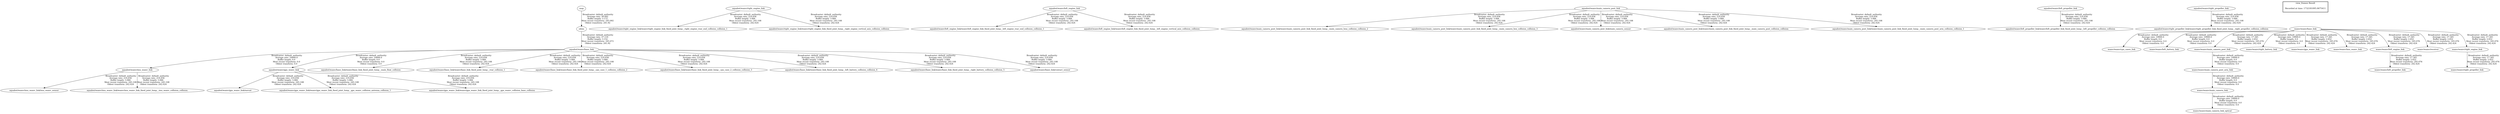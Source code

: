 digraph G {
"odom" -> "aquabot/wamv/base_link"[label=" Broadcaster: default_authority\nAverage rate: 37.119\nBuffer length: 3.152\nMost recent transform: 245.072\nOldest transform: 241.92\n"];
"map" -> "odom"[label=" Broadcaster: default_authority\nAverage rate: 39.092\nBuffer length: 3.172\nMost recent transform: 245.092\nOldest transform: 241.92\n"];
"aquabot/wamv/base_link" -> "aquabot/wamv/imu_wamv_link"[label=" Broadcaster: default_authority\nAverage rate: 10000.0\nBuffer length: 0.0\nMost recent transform: 0.0\nOldest transform: 0.0\n"];
"aquabot/wamv/right_engine_link" -> "aquabot/wamv/right_engine_link/wamv/right_engine_link_fixed_joint_lump__right_engine_rear_end_collision_collision_1"[label=" Broadcaster: default_authority\nAverage rate: 214.656\nBuffer length: 3.084\nMost recent transform: 245.108\nOldest transform: 242.024\n"];
"aquabot/wamv/right_engine_link" -> "aquabot/wamv/right_engine_link/wamv/right_engine_link_fixed_joint_lump__right_engine_vertical_axis_collision_collision"[label=" Broadcaster: default_authority\nAverage rate: 214.656\nBuffer length: 3.084\nMost recent transform: 245.108\nOldest transform: 242.024\n"];
"aquabot/wamv/left_engine_link" -> "aquabot/wamv/left_engine_link/wamv/left_engine_link_fixed_joint_lump__left_engine_rear_end_collision_collision_1"[label=" Broadcaster: default_authority\nAverage rate: 214.656\nBuffer length: 3.084\nMost recent transform: 245.108\nOldest transform: 242.024\n"];
"aquabot/wamv/left_engine_link" -> "aquabot/wamv/left_engine_link/wamv/left_engine_link_fixed_joint_lump__left_engine_vertical_axis_collision_collision"[label=" Broadcaster: default_authority\nAverage rate: 214.656\nBuffer length: 3.084\nMost recent transform: 245.108\nOldest transform: 242.024\n"];
"aquabot/wamv/imu_wamv_link" -> "aquabot/wamv/imu_wamv_link/imu_wamv_sensor"[label=" Broadcaster: default_authority\nAverage rate: 214.656\nBuffer length: 3.084\nMost recent transform: 245.108\nOldest transform: 242.024\n"];
"aquabot/wamv/imu_wamv_link" -> "aquabot/wamv/imu_wamv_link/wamv/imu_wamv_link_fixed_joint_lump__imu_wamv_collision_collision"[label=" Broadcaster: default_authority\nAverage rate: 214.656\nBuffer length: 3.084\nMost recent transform: 245.108\nOldest transform: 242.024\n"];
"aquabot/wamv/gps_wamv_link" -> "aquabot/wamv/gps_wamv_link/navsat"[label=" Broadcaster: default_authority\nAverage rate: 214.656\nBuffer length: 3.084\nMost recent transform: 245.108\nOldest transform: 242.024\n"];
"aquabot/wamv/base_link" -> "aquabot/wamv/gps_wamv_link"[label=" Broadcaster: default_authority\nAverage rate: 10000.0\nBuffer length: 0.0\nMost recent transform: 0.0\nOldest transform: 0.0\n"];
"aquabot/wamv/gps_wamv_link" -> "aquabot/wamv/gps_wamv_link/wamv/gps_wamv_link_fixed_joint_lump__gps_wamv_collision_antenna_collision_1"[label=" Broadcaster: default_authority\nAverage rate: 214.656\nBuffer length: 3.084\nMost recent transform: 245.108\nOldest transform: 242.024\n"];
"aquabot/wamv/base_link" -> "aquabot/wamv/base_link/wamv/base_link_fixed_joint_lump__main_float_collision"[label=" Broadcaster: default_authority\nAverage rate: 214.656\nBuffer length: 3.084\nMost recent transform: 245.108\nOldest transform: 242.024\n"];
"aquabot/wamv/main_camera_post_link" -> "aquabot/wamv/main_camera_post_link/wamv/main_camera_post_link_fixed_joint_lump__main_camera_lens_collision_collision_2"[label=" Broadcaster: default_authority\nAverage rate: 214.656\nBuffer length: 3.084\nMost recent transform: 245.108\nOldest transform: 242.024\n"];
"aquabot/wamv/base_link" -> "aquabot/wamv/base_link/wamv/base_link_fixed_joint_lump__rear_collision_1"[label=" Broadcaster: default_authority\nAverage rate: 214.656\nBuffer length: 3.084\nMost recent transform: 245.108\nOldest transform: 242.024\n"];
"aquabot/wamv/main_camera_post_link" -> "aquabot/wamv/main_camera_post_link/wamv/main_camera_post_link_fixed_joint_lump__main_camera_box_collision_collision_3"[label=" Broadcaster: default_authority\nAverage rate: 214.656\nBuffer length: 3.084\nMost recent transform: 245.108\nOldest transform: 242.024\n"];
"aquabot/wamv/left_propeller_link" -> "aquabot/wamv/left_propeller_link/wamv/left_propeller_link_fixed_joint_lump__left_propeller_collision_collision"[label=" Broadcaster: default_authority\nAverage rate: 214.656\nBuffer length: 3.084\nMost recent transform: 245.108\nOldest transform: 242.024\n"];
"aquabot/wamv/base_link" -> "aquabot/wamv/base_link/wamv/base_link_fixed_joint_lump__cpu_case_1_collision_collision_2"[label=" Broadcaster: default_authority\nAverage rate: 214.656\nBuffer length: 3.084\nMost recent transform: 245.108\nOldest transform: 242.024\n"];
"aquabot/wamv/main_camera_post_link" -> "aquabot/wamv/main_camera_post_link/main_camera_sensor"[label=" Broadcaster: default_authority\nAverage rate: 214.656\nBuffer length: 3.084\nMost recent transform: 245.108\nOldest transform: 242.024\n"];
"aquabot/wamv/base_link" -> "aquabot/wamv/base_link/wamv/base_link_fixed_joint_lump__cpu_case_2_collision_collision_3"[label=" Broadcaster: default_authority\nAverage rate: 214.656\nBuffer length: 3.084\nMost recent transform: 245.108\nOldest transform: 242.024\n"];
"aquabot/wamv/base_link" -> "aquabot/wamv/base_link/wamv/base_link_fixed_joint_lump__left_battery_collision_collision_4"[label=" Broadcaster: default_authority\nAverage rate: 214.656\nBuffer length: 3.084\nMost recent transform: 245.108\nOldest transform: 242.024\n"];
"aquabot/wamv/base_link" -> "aquabot/wamv/base_link/wamv/base_link_fixed_joint_lump__right_battery_collision_collision_5"[label=" Broadcaster: default_authority\nAverage rate: 214.656\nBuffer length: 3.084\nMost recent transform: 245.108\nOldest transform: 242.024\n"];
"aquabot/wamv/gps_wamv_link" -> "aquabot/wamv/gps_wamv_link/wamv/gps_wamv_link_fixed_joint_lump__gps_wamv_collision_base_collision"[label=" Broadcaster: default_authority\nAverage rate: 214.656\nBuffer length: 3.084\nMost recent transform: 245.108\nOldest transform: 242.024\n"];
"aquabot/wamv/base_link" -> "aquabot/wamv/base_link/contact_sensor"[label=" Broadcaster: default_authority\nAverage rate: 214.656\nBuffer length: 3.084\nMost recent transform: 245.108\nOldest transform: 242.024\n"];
"aquabot/wamv/right_propeller_link" -> "aquabot/wamv/right_propeller_link/wamv/right_propeller_link_fixed_joint_lump__right_propeller_collision_collision"[label=" Broadcaster: default_authority\nAverage rate: 214.656\nBuffer length: 3.084\nMost recent transform: 245.108\nOldest transform: 242.024\n"];
"aquabot/wamv/main_camera_post_link" -> "aquabot/wamv/main_camera_post_link/wamv/main_camera_post_link_fixed_joint_lump__main_camera_post_collision_collision"[label=" Broadcaster: default_authority\nAverage rate: 214.656\nBuffer length: 3.084\nMost recent transform: 245.108\nOldest transform: 242.024\n"];
"aquabot/wamv/main_camera_post_link" -> "aquabot/wamv/main_camera_post_link/wamv/main_camera_post_link_fixed_joint_lump__main_camera_post_arm_collision_collision_1"[label=" Broadcaster: default_authority\nAverage rate: 214.656\nBuffer length: 3.084\nMost recent transform: 245.108\nOldest transform: 242.024\n"];
"wamv/wamv/base_link" -> "wamv/wamv/cpu_cases_link"[label=" Broadcaster: default_authority\nAverage rate: 10000.0\nBuffer length: 0.0\nMost recent transform: 0.0\nOldest transform: 0.0\n"];
"wamv/wamv/base_link" -> "wamv/wamv/left_battery_link"[label=" Broadcaster: default_authority\nAverage rate: 10000.0\nBuffer length: 0.0\nMost recent transform: 0.0\nOldest transform: 0.0\n"];
"wamv/wamv/main_camera_post_arm_link" -> "wamv/wamv/main_camera_link"[label=" Broadcaster: default_authority\nAverage rate: 10000.0\nBuffer length: 0.0\nMost recent transform: 0.0\nOldest transform: 0.0\n"];
"wamv/wamv/main_camera_post_link" -> "wamv/wamv/main_camera_post_arm_link"[label=" Broadcaster: default_authority\nAverage rate: 10000.0\nBuffer length: 0.0\nMost recent transform: 0.0\nOldest transform: 0.0\n"];
"wamv/wamv/base_link" -> "wamv/wamv/main_camera_post_link"[label=" Broadcaster: default_authority\nAverage rate: 17.345\nBuffer length: 2.652\nMost recent transform: 245.076\nOldest transform: 242.424\n"];
"wamv/wamv/main_camera_link" -> "wamv/wamv/main_camera_link_optical"[label=" Broadcaster: default_authority\nAverage rate: 10000.0\nBuffer length: 0.0\nMost recent transform: 0.0\nOldest transform: 0.0\n"];
"wamv/wamv/base_link" -> "wamv/wamv/right_battery_link"[label=" Broadcaster: default_authority\nAverage rate: 10000.0\nBuffer length: 0.0\nMost recent transform: 0.0\nOldest transform: 0.0\n"];
"wamv/wamv/base_link" -> "wamv/wamv/gps_wamv_link"[label=" Broadcaster: default_authority\nAverage rate: 17.345\nBuffer length: 2.652\nMost recent transform: 245.076\nOldest transform: 242.424\n"];
"wamv/wamv/base_link" -> "wamv/wamv/imu_wamv_link"[label=" Broadcaster: default_authority\nAverage rate: 17.345\nBuffer length: 2.652\nMost recent transform: 245.076\nOldest transform: 242.424\n"];
"wamv/wamv/base_link" -> "wamv/wamv/left_engine_link"[label=" Broadcaster: default_authority\nAverage rate: 17.345\nBuffer length: 2.652\nMost recent transform: 245.076\nOldest transform: 242.424\n"];
"wamv/wamv/left_engine_link" -> "wamv/wamv/left_propeller_link"[label=" Broadcaster: default_authority\nAverage rate: 17.345\nBuffer length: 2.652\nMost recent transform: 245.076\nOldest transform: 242.424\n"];
"wamv/wamv/base_link" -> "wamv/wamv/receiver"[label=" Broadcaster: default_authority\nAverage rate: 17.345\nBuffer length: 2.652\nMost recent transform: 245.076\nOldest transform: 242.424\n"];
"wamv/wamv/base_link" -> "wamv/wamv/right_engine_link"[label=" Broadcaster: default_authority\nAverage rate: 17.345\nBuffer length: 2.652\nMost recent transform: 245.076\nOldest transform: 242.424\n"];
"wamv/wamv/right_engine_link" -> "wamv/wamv/right_propeller_link"[label=" Broadcaster: default_authority\nAverage rate: 17.345\nBuffer length: 2.652\nMost recent transform: 245.076\nOldest transform: 242.424\n"];
edge [style=invis];
 subgraph cluster_legend { style=bold; color=black; label ="view_frames Result";
"Recorded at time: 1732181095.0675411"[ shape=plaintext ] ;
}->"wamv/wamv/base_link";
}